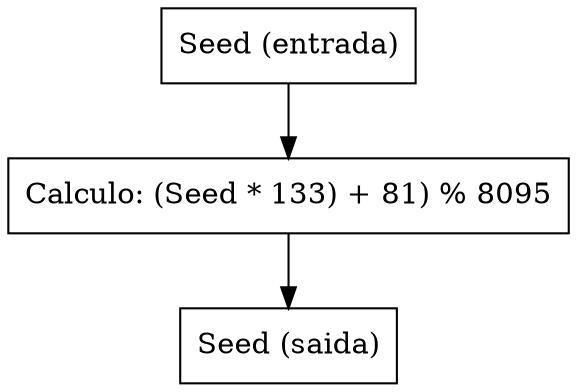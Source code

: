 digraph DFG_RandomInteger {
    node [shape=box];
    n1 [label="Seed (entrada)"];
    n2 [label="Calculo: (Seed * 133) + 81) % 8095"];
    n3 [label="Seed (saida)"];
    n1 -> n2 -> n3;
}
